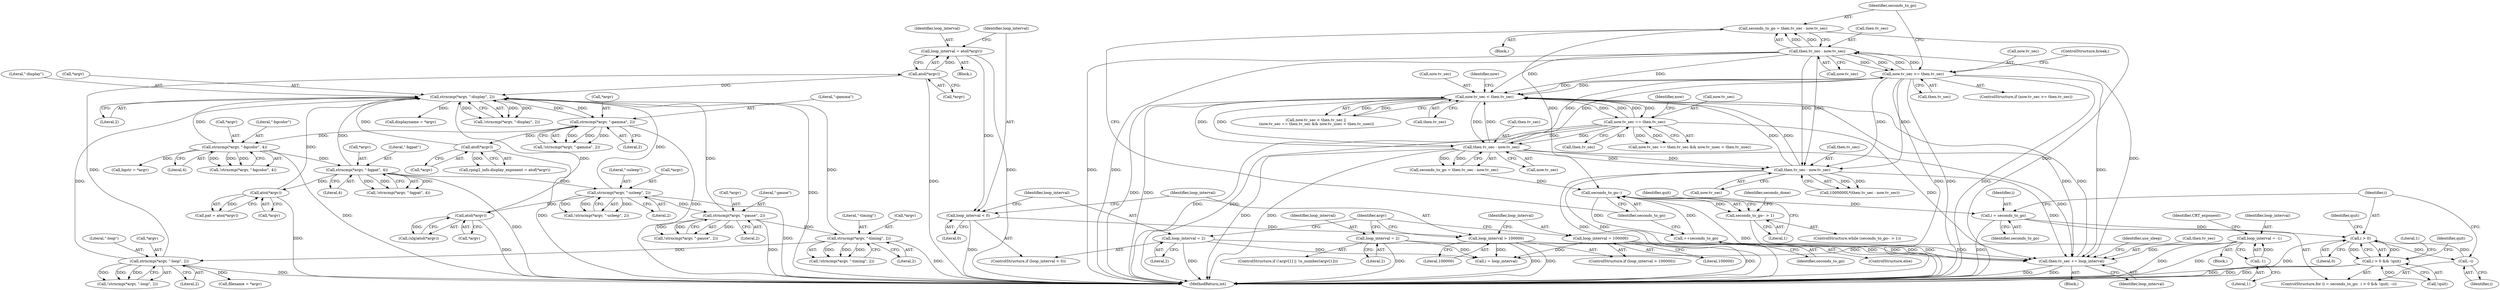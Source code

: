 digraph "0_Android_9d4853418ab2f754c2b63e091c29c5529b8b86ca_8@integer" {
"1000985" [label="(Call,seconds_to_go = then.tv_sec - now.tv_sec)"];
"1000987" [label="(Call,then.tv_sec - now.tv_sec)"];
"1000977" [label="(Call,now.tv_sec >= then.tv_sec)"];
"1000911" [label="(Call,then.tv_sec - now.tv_sec)"];
"1000889" [label="(Call,now.tv_sec == then.tv_sec)"];
"1000881" [label="(Call,now.tv_sec < then.tv_sec)"];
"1001013" [label="(Call,then.tv_sec - now.tv_sec)"];
"1000808" [label="(Call,then.tv_sec += loop_interval)"];
"1000467" [label="(Call,loop_interval = 2)"];
"1000475" [label="(Call,loop_interval = 100000)"];
"1000451" [label="(Call,loop_interval = 2)"];
"1000472" [label="(Call,loop_interval > 100000)"];
"1000464" [label="(Call,loop_interval < 0)"];
"1000458" [label="(Call,loop_interval = atol(*argv))"];
"1000460" [label="(Call,atol(*argv))"];
"1000431" [label="(Call,strncmp(*argv, \"-loop\", 2))"];
"1000419" [label="(Call,strncmp(*argv, \"-timing\", 2))"];
"1000407" [label="(Call,strncmp(*argv, \"-pause\", 2))"];
"1000379" [label="(Call,strncmp(*argv, \"-usleep\", 2))"];
"1000338" [label="(Call,strncmp(*argv, \"-bgpat\", 4))"];
"1000295" [label="(Call,strncmp(*argv, \"-bgcolor\", 4))"];
"1000262" [label="(Call,strncmp(*argv, \"-gamma\", 2))"];
"1000241" [label="(Call,strncmp(*argv, \"-display\", 2))"];
"1000281" [label="(Call,atof(*argv))"];
"1000398" [label="(Call,atol(*argv))"];
"1000355" [label="(Call,atoi(*argv))"];
"1000174" [label="(Call,loop_interval = -1)"];
"1000176" [label="(Call,-1)"];
"1000921" [label="(Call,seconds_to_go--)"];
"1000920" [label="(Call,seconds_to_go-- > 1)"];
"1000930" [label="(Call,i = seconds_to_go)"];
"1000934" [label="(Call,i > 0)"];
"1000933" [label="(Call,i > 0 && !quit)"];
"1000939" [label="(Call,--i)"];
"1000995" [label="(Call,++seconds_to_go)"];
"1000469" [label="(Literal,2)"];
"1000978" [label="(Call,now.tv_sec)"];
"1000296" [label="(Call,*argv)"];
"1000398" [label="(Call,atol(*argv))"];
"1000935" [label="(Identifier,i)"];
"1000933" [label="(Call,i > 0 && !quit)"];
"1000938" [label="(Identifier,quit)"];
"1000881" [label="(Call,now.tv_sec < then.tv_sec)"];
"1000807" [label="(Block,)"];
"1000255" [label="(Call,displayname = *argv)"];
"1000176" [label="(Call,-1)"];
"1000337" [label="(Call,!strncmp(*argv, \"-bgpat\", 4))"];
"1000995" [label="(Call,++seconds_to_go)"];
"1000915" [label="(Call,now.tv_sec)"];
"1000882" [label="(Call,now.tv_sec)"];
"1000419" [label="(Call,strncmp(*argv, \"-timing\", 2))"];
"1000975" [label="(Block,)"];
"1000261" [label="(Call,!strncmp(*argv, \"-gamma\", 2))"];
"1000265" [label="(Literal,\"-gamma\")"];
"1000976" [label="(ControlStructure,if (now.tv_sec >= then.tv_sec))"];
"1001099" [label="(MethodReturn,int)"];
"1000181" [label="(Identifier,CRT_exponent)"];
"1000940" [label="(Identifier,i)"];
"1000988" [label="(Call,then.tv_sec)"];
"1000263" [label="(Call,*argv)"];
"1000299" [label="(Literal,4)"];
"1000420" [label="(Call,*argv)"];
"1000147" [label="(Block,)"];
"1000880" [label="(Call,now.tv_sec < then.tv_sec ||\n (now.tv_sec == then.tv_sec && now.tv_usec < then.tv_usec))"];
"1000451" [label="(Call,loop_interval = 2)"];
"1000378" [label="(Call,!strncmp(*argv, \"-usleep\", 2))"];
"1000266" [label="(Literal,2)"];
"1000380" [label="(Call,*argv)"];
"1000929" [label="(ControlStructure,for (i = seconds_to_go;  i > 0 && !quit; --i))"];
"1000922" [label="(Identifier,seconds_to_go)"];
"1000406" [label="(Call,!strncmp(*argv, \"-pause\", 2))"];
"1000931" [label="(Identifier,i)"];
"1000985" [label="(Call,seconds_to_go = then.tv_sec - now.tv_sec)"];
"1001017" [label="(Call,now.tv_sec)"];
"1000890" [label="(Call,now.tv_sec)"];
"1000853" [label="(Call,i = loop_interval)"];
"1000998" [label="(Identifier,quit)"];
"1000461" [label="(Call,*argv)"];
"1000356" [label="(Call,*argv)"];
"1000244" [label="(Literal,\"-display\")"];
"1000463" [label="(ControlStructure,if (loop_interval < 0))"];
"1000453" [label="(Literal,2)"];
"1000431" [label="(Call,strncmp(*argv, \"-loop\", 2))"];
"1000430" [label="(Call,!strncmp(*argv, \"-loop\", 2))"];
"1000177" [label="(Literal,1)"];
"1000930" [label="(Call,i = seconds_to_go)"];
"1000435" [label="(Literal,2)"];
"1001011" [label="(Call,1000000L*(then.tv_sec - now.tv_sec))"];
"1000422" [label="(Literal,\"-timing\")"];
"1000407" [label="(Call,strncmp(*argv, \"-pause\", 2))"];
"1000382" [label="(Literal,\"-usleep\")"];
"1000277" [label="(Call,rpng2_info.display_exponent = atof(*argv))"];
"1000440" [label="(ControlStructure,if (!argv[1] || !is_number(argv[1])))"];
"1000814" [label="(Identifier,use_sleep)"];
"1000295" [label="(Call,strncmp(*argv, \"-bgcolor\", 4))"];
"1000996" [label="(Identifier,seconds_to_go)"];
"1000477" [label="(Literal,100000)"];
"1000423" [label="(Literal,2)"];
"1000396" [label="(Call,(ulg)atol(*argv))"];
"1000459" [label="(Identifier,loop_interval)"];
"1000467" [label="(Call,loop_interval = 2)"];
"1000408" [label="(Call,*argv)"];
"1000242" [label="(Call,*argv)"];
"1000934" [label="(Call,i > 0)"];
"1000476" [label="(Identifier,loop_interval)"];
"1000338" [label="(Call,strncmp(*argv, \"-bgpat\", 4))"];
"1000909" [label="(Call,seconds_to_go = then.tv_sec - now.tv_sec)"];
"1000809" [label="(Call,then.tv_sec)"];
"1000175" [label="(Identifier,loop_interval)"];
"1000994" [label="(ControlStructure,else)"];
"1000889" [label="(Call,now.tv_sec == then.tv_sec)"];
"1000174" [label="(Call,loop_interval = -1)"];
"1000921" [label="(Call,seconds_to_go--)"];
"1000808" [label="(Call,then.tv_sec += loop_interval)"];
"1000939" [label="(Call,--i)"];
"1000342" [label="(Literal,4)"];
"1000891" [label="(Identifier,now)"];
"1000475" [label="(Call,loop_interval = 100000)"];
"1000468" [label="(Identifier,loop_interval)"];
"1000487" [label="(Call,filename = *argv)"];
"1000339" [label="(Call,*argv)"];
"1000310" [label="(Call,bgstr = *argv)"];
"1000986" [label="(Identifier,seconds_to_go)"];
"1000355" [label="(Call,atoi(*argv))"];
"1000434" [label="(Literal,\"-loop\")"];
"1000920" [label="(Call,seconds_to_go-- > 1)"];
"1000399" [label="(Call,*argv)"];
"1000241" [label="(Call,strncmp(*argv, \"-display\", 2))"];
"1000410" [label="(Literal,\"-pause\")"];
"1000383" [label="(Literal,2)"];
"1000240" [label="(Call,!strncmp(*argv, \"-display\", 2))"];
"1000943" [label="(Literal,1)"];
"1000893" [label="(Call,then.tv_sec)"];
"1000281" [label="(Call,atof(*argv))"];
"1001013" [label="(Call,then.tv_sec - now.tv_sec)"];
"1000927" [label="(Identifier,seconds_done)"];
"1000455" [label="(Block,)"];
"1000341" [label="(Literal,\"-bgpat\")"];
"1000984" [label="(ControlStructure,break;)"];
"1000460" [label="(Call,atol(*argv))"];
"1000981" [label="(Call,then.tv_sec)"];
"1000473" [label="(Identifier,loop_interval)"];
"1000458" [label="(Call,loop_interval = atol(*argv))"];
"1000282" [label="(Call,*argv)"];
"1000294" [label="(Call,!strncmp(*argv, \"-bgcolor\", 4))"];
"1000471" [label="(ControlStructure,if (loop_interval > 100000))"];
"1000919" [label="(ControlStructure,while (seconds_to_go-- > 1))"];
"1000418" [label="(Call,!strncmp(*argv, \"-timing\", 2))"];
"1000235" [label="(Identifier,argv)"];
"1000812" [label="(Identifier,loop_interval)"];
"1000262" [label="(Call,strncmp(*argv, \"-gamma\", 2))"];
"1000911" [label="(Call,then.tv_sec - now.tv_sec)"];
"1000991" [label="(Call,now.tv_sec)"];
"1000465" [label="(Identifier,loop_interval)"];
"1000977" [label="(Call,now.tv_sec >= then.tv_sec)"];
"1000932" [label="(Identifier,seconds_to_go)"];
"1000245" [label="(Literal,2)"];
"1000472" [label="(Call,loop_interval > 100000)"];
"1000353" [label="(Call,pat = atoi(*argv))"];
"1000937" [label="(Call,!quit)"];
"1000885" [label="(Call,then.tv_sec)"];
"1001014" [label="(Call,then.tv_sec)"];
"1000298" [label="(Literal,\"-bgcolor\")"];
"1000912" [label="(Call,then.tv_sec)"];
"1000464" [label="(Call,loop_interval < 0)"];
"1000888" [label="(Call,now.tv_sec == then.tv_sec && now.tv_usec < then.tv_usec)"];
"1000966" [label="(Identifier,quit)"];
"1000466" [label="(Literal,0)"];
"1000898" [label="(Identifier,now)"];
"1000411" [label="(Literal,2)"];
"1000452" [label="(Identifier,loop_interval)"];
"1000474" [label="(Literal,100000)"];
"1000923" [label="(Literal,1)"];
"1000432" [label="(Call,*argv)"];
"1000379" [label="(Call,strncmp(*argv, \"-usleep\", 2))"];
"1000987" [label="(Call,then.tv_sec - now.tv_sec)"];
"1000936" [label="(Literal,0)"];
"1000985" -> "1000975"  [label="AST: "];
"1000985" -> "1000987"  [label="CFG: "];
"1000986" -> "1000985"  [label="AST: "];
"1000987" -> "1000985"  [label="AST: "];
"1000922" -> "1000985"  [label="CFG: "];
"1000985" -> "1001099"  [label="DDG: "];
"1000985" -> "1000921"  [label="DDG: "];
"1000987" -> "1000985"  [label="DDG: "];
"1000987" -> "1000985"  [label="DDG: "];
"1000987" -> "1000991"  [label="CFG: "];
"1000988" -> "1000987"  [label="AST: "];
"1000991" -> "1000987"  [label="AST: "];
"1000987" -> "1001099"  [label="DDG: "];
"1000987" -> "1001099"  [label="DDG: "];
"1000987" -> "1000808"  [label="DDG: "];
"1000987" -> "1000881"  [label="DDG: "];
"1000987" -> "1000881"  [label="DDG: "];
"1000987" -> "1000977"  [label="DDG: "];
"1000987" -> "1000977"  [label="DDG: "];
"1000977" -> "1000987"  [label="DDG: "];
"1000977" -> "1000987"  [label="DDG: "];
"1000987" -> "1001013"  [label="DDG: "];
"1000987" -> "1001013"  [label="DDG: "];
"1000977" -> "1000976"  [label="AST: "];
"1000977" -> "1000981"  [label="CFG: "];
"1000978" -> "1000977"  [label="AST: "];
"1000981" -> "1000977"  [label="AST: "];
"1000984" -> "1000977"  [label="CFG: "];
"1000986" -> "1000977"  [label="CFG: "];
"1000977" -> "1001099"  [label="DDG: "];
"1000977" -> "1001099"  [label="DDG: "];
"1000977" -> "1001099"  [label="DDG: "];
"1000977" -> "1000808"  [label="DDG: "];
"1000977" -> "1000881"  [label="DDG: "];
"1000977" -> "1000881"  [label="DDG: "];
"1000911" -> "1000977"  [label="DDG: "];
"1000911" -> "1000977"  [label="DDG: "];
"1000977" -> "1001013"  [label="DDG: "];
"1000977" -> "1001013"  [label="DDG: "];
"1000911" -> "1000909"  [label="AST: "];
"1000911" -> "1000915"  [label="CFG: "];
"1000912" -> "1000911"  [label="AST: "];
"1000915" -> "1000911"  [label="AST: "];
"1000909" -> "1000911"  [label="CFG: "];
"1000911" -> "1001099"  [label="DDG: "];
"1000911" -> "1001099"  [label="DDG: "];
"1000911" -> "1000808"  [label="DDG: "];
"1000911" -> "1000881"  [label="DDG: "];
"1000911" -> "1000881"  [label="DDG: "];
"1000911" -> "1000909"  [label="DDG: "];
"1000911" -> "1000909"  [label="DDG: "];
"1000889" -> "1000911"  [label="DDG: "];
"1000889" -> "1000911"  [label="DDG: "];
"1000881" -> "1000911"  [label="DDG: "];
"1000881" -> "1000911"  [label="DDG: "];
"1000911" -> "1001013"  [label="DDG: "];
"1000911" -> "1001013"  [label="DDG: "];
"1000889" -> "1000888"  [label="AST: "];
"1000889" -> "1000893"  [label="CFG: "];
"1000890" -> "1000889"  [label="AST: "];
"1000893" -> "1000889"  [label="AST: "];
"1000898" -> "1000889"  [label="CFG: "];
"1000888" -> "1000889"  [label="CFG: "];
"1000889" -> "1001099"  [label="DDG: "];
"1000889" -> "1001099"  [label="DDG: "];
"1000889" -> "1000808"  [label="DDG: "];
"1000889" -> "1000881"  [label="DDG: "];
"1000889" -> "1000881"  [label="DDG: "];
"1000889" -> "1000888"  [label="DDG: "];
"1000889" -> "1000888"  [label="DDG: "];
"1000881" -> "1000889"  [label="DDG: "];
"1000881" -> "1000889"  [label="DDG: "];
"1000881" -> "1000880"  [label="AST: "];
"1000881" -> "1000885"  [label="CFG: "];
"1000882" -> "1000881"  [label="AST: "];
"1000885" -> "1000881"  [label="AST: "];
"1000891" -> "1000881"  [label="CFG: "];
"1000880" -> "1000881"  [label="CFG: "];
"1000881" -> "1001099"  [label="DDG: "];
"1000881" -> "1001099"  [label="DDG: "];
"1000881" -> "1000808"  [label="DDG: "];
"1000881" -> "1000880"  [label="DDG: "];
"1000881" -> "1000880"  [label="DDG: "];
"1001013" -> "1000881"  [label="DDG: "];
"1001013" -> "1000881"  [label="DDG: "];
"1000808" -> "1000881"  [label="DDG: "];
"1001013" -> "1001011"  [label="AST: "];
"1001013" -> "1001017"  [label="CFG: "];
"1001014" -> "1001013"  [label="AST: "];
"1001017" -> "1001013"  [label="AST: "];
"1001011" -> "1001013"  [label="CFG: "];
"1001013" -> "1001099"  [label="DDG: "];
"1001013" -> "1001099"  [label="DDG: "];
"1001013" -> "1000808"  [label="DDG: "];
"1001013" -> "1001011"  [label="DDG: "];
"1001013" -> "1001011"  [label="DDG: "];
"1000808" -> "1000807"  [label="AST: "];
"1000808" -> "1000812"  [label="CFG: "];
"1000809" -> "1000808"  [label="AST: "];
"1000812" -> "1000808"  [label="AST: "];
"1000814" -> "1000808"  [label="CFG: "];
"1000808" -> "1001099"  [label="DDG: "];
"1000808" -> "1001099"  [label="DDG: "];
"1000467" -> "1000808"  [label="DDG: "];
"1000475" -> "1000808"  [label="DDG: "];
"1000451" -> "1000808"  [label="DDG: "];
"1000472" -> "1000808"  [label="DDG: "];
"1000174" -> "1000808"  [label="DDG: "];
"1000467" -> "1000463"  [label="AST: "];
"1000467" -> "1000469"  [label="CFG: "];
"1000468" -> "1000467"  [label="AST: "];
"1000469" -> "1000467"  [label="AST: "];
"1000235" -> "1000467"  [label="CFG: "];
"1000467" -> "1001099"  [label="DDG: "];
"1000467" -> "1000853"  [label="DDG: "];
"1000475" -> "1000471"  [label="AST: "];
"1000475" -> "1000477"  [label="CFG: "];
"1000476" -> "1000475"  [label="AST: "];
"1000477" -> "1000475"  [label="AST: "];
"1000235" -> "1000475"  [label="CFG: "];
"1000475" -> "1001099"  [label="DDG: "];
"1000475" -> "1000853"  [label="DDG: "];
"1000451" -> "1000440"  [label="AST: "];
"1000451" -> "1000453"  [label="CFG: "];
"1000452" -> "1000451"  [label="AST: "];
"1000453" -> "1000451"  [label="AST: "];
"1000235" -> "1000451"  [label="CFG: "];
"1000451" -> "1001099"  [label="DDG: "];
"1000451" -> "1000853"  [label="DDG: "];
"1000472" -> "1000471"  [label="AST: "];
"1000472" -> "1000474"  [label="CFG: "];
"1000473" -> "1000472"  [label="AST: "];
"1000474" -> "1000472"  [label="AST: "];
"1000235" -> "1000472"  [label="CFG: "];
"1000476" -> "1000472"  [label="CFG: "];
"1000472" -> "1001099"  [label="DDG: "];
"1000472" -> "1001099"  [label="DDG: "];
"1000464" -> "1000472"  [label="DDG: "];
"1000472" -> "1000853"  [label="DDG: "];
"1000464" -> "1000463"  [label="AST: "];
"1000464" -> "1000466"  [label="CFG: "];
"1000465" -> "1000464"  [label="AST: "];
"1000466" -> "1000464"  [label="AST: "];
"1000468" -> "1000464"  [label="CFG: "];
"1000473" -> "1000464"  [label="CFG: "];
"1000464" -> "1001099"  [label="DDG: "];
"1000458" -> "1000464"  [label="DDG: "];
"1000458" -> "1000455"  [label="AST: "];
"1000458" -> "1000460"  [label="CFG: "];
"1000459" -> "1000458"  [label="AST: "];
"1000460" -> "1000458"  [label="AST: "];
"1000465" -> "1000458"  [label="CFG: "];
"1000458" -> "1001099"  [label="DDG: "];
"1000460" -> "1000458"  [label="DDG: "];
"1000460" -> "1000461"  [label="CFG: "];
"1000461" -> "1000460"  [label="AST: "];
"1000460" -> "1001099"  [label="DDG: "];
"1000460" -> "1000241"  [label="DDG: "];
"1000431" -> "1000460"  [label="DDG: "];
"1000431" -> "1000430"  [label="AST: "];
"1000431" -> "1000435"  [label="CFG: "];
"1000432" -> "1000431"  [label="AST: "];
"1000434" -> "1000431"  [label="AST: "];
"1000435" -> "1000431"  [label="AST: "];
"1000430" -> "1000431"  [label="CFG: "];
"1000431" -> "1001099"  [label="DDG: "];
"1000431" -> "1000241"  [label="DDG: "];
"1000431" -> "1000430"  [label="DDG: "];
"1000431" -> "1000430"  [label="DDG: "];
"1000431" -> "1000430"  [label="DDG: "];
"1000419" -> "1000431"  [label="DDG: "];
"1000431" -> "1000487"  [label="DDG: "];
"1000419" -> "1000418"  [label="AST: "];
"1000419" -> "1000423"  [label="CFG: "];
"1000420" -> "1000419"  [label="AST: "];
"1000422" -> "1000419"  [label="AST: "];
"1000423" -> "1000419"  [label="AST: "];
"1000418" -> "1000419"  [label="CFG: "];
"1000419" -> "1001099"  [label="DDG: "];
"1000419" -> "1000241"  [label="DDG: "];
"1000419" -> "1000418"  [label="DDG: "];
"1000419" -> "1000418"  [label="DDG: "];
"1000419" -> "1000418"  [label="DDG: "];
"1000407" -> "1000419"  [label="DDG: "];
"1000407" -> "1000406"  [label="AST: "];
"1000407" -> "1000411"  [label="CFG: "];
"1000408" -> "1000407"  [label="AST: "];
"1000410" -> "1000407"  [label="AST: "];
"1000411" -> "1000407"  [label="AST: "];
"1000406" -> "1000407"  [label="CFG: "];
"1000407" -> "1001099"  [label="DDG: "];
"1000407" -> "1000241"  [label="DDG: "];
"1000407" -> "1000406"  [label="DDG: "];
"1000407" -> "1000406"  [label="DDG: "];
"1000407" -> "1000406"  [label="DDG: "];
"1000379" -> "1000407"  [label="DDG: "];
"1000379" -> "1000378"  [label="AST: "];
"1000379" -> "1000383"  [label="CFG: "];
"1000380" -> "1000379"  [label="AST: "];
"1000382" -> "1000379"  [label="AST: "];
"1000383" -> "1000379"  [label="AST: "];
"1000378" -> "1000379"  [label="CFG: "];
"1000379" -> "1001099"  [label="DDG: "];
"1000379" -> "1000241"  [label="DDG: "];
"1000379" -> "1000378"  [label="DDG: "];
"1000379" -> "1000378"  [label="DDG: "];
"1000379" -> "1000378"  [label="DDG: "];
"1000338" -> "1000379"  [label="DDG: "];
"1000379" -> "1000398"  [label="DDG: "];
"1000338" -> "1000337"  [label="AST: "];
"1000338" -> "1000342"  [label="CFG: "];
"1000339" -> "1000338"  [label="AST: "];
"1000341" -> "1000338"  [label="AST: "];
"1000342" -> "1000338"  [label="AST: "];
"1000337" -> "1000338"  [label="CFG: "];
"1000338" -> "1001099"  [label="DDG: "];
"1000338" -> "1000241"  [label="DDG: "];
"1000338" -> "1000337"  [label="DDG: "];
"1000338" -> "1000337"  [label="DDG: "];
"1000338" -> "1000337"  [label="DDG: "];
"1000295" -> "1000338"  [label="DDG: "];
"1000338" -> "1000355"  [label="DDG: "];
"1000295" -> "1000294"  [label="AST: "];
"1000295" -> "1000299"  [label="CFG: "];
"1000296" -> "1000295"  [label="AST: "];
"1000298" -> "1000295"  [label="AST: "];
"1000299" -> "1000295"  [label="AST: "];
"1000294" -> "1000295"  [label="CFG: "];
"1000295" -> "1001099"  [label="DDG: "];
"1000295" -> "1000241"  [label="DDG: "];
"1000295" -> "1000294"  [label="DDG: "];
"1000295" -> "1000294"  [label="DDG: "];
"1000295" -> "1000294"  [label="DDG: "];
"1000262" -> "1000295"  [label="DDG: "];
"1000295" -> "1000310"  [label="DDG: "];
"1000262" -> "1000261"  [label="AST: "];
"1000262" -> "1000266"  [label="CFG: "];
"1000263" -> "1000262"  [label="AST: "];
"1000265" -> "1000262"  [label="AST: "];
"1000266" -> "1000262"  [label="AST: "];
"1000261" -> "1000262"  [label="CFG: "];
"1000262" -> "1001099"  [label="DDG: "];
"1000262" -> "1000241"  [label="DDG: "];
"1000262" -> "1000261"  [label="DDG: "];
"1000262" -> "1000261"  [label="DDG: "];
"1000262" -> "1000261"  [label="DDG: "];
"1000241" -> "1000262"  [label="DDG: "];
"1000262" -> "1000281"  [label="DDG: "];
"1000241" -> "1000240"  [label="AST: "];
"1000241" -> "1000245"  [label="CFG: "];
"1000242" -> "1000241"  [label="AST: "];
"1000244" -> "1000241"  [label="AST: "];
"1000245" -> "1000241"  [label="AST: "];
"1000240" -> "1000241"  [label="CFG: "];
"1000241" -> "1001099"  [label="DDG: "];
"1000241" -> "1000240"  [label="DDG: "];
"1000241" -> "1000240"  [label="DDG: "];
"1000241" -> "1000240"  [label="DDG: "];
"1000281" -> "1000241"  [label="DDG: "];
"1000398" -> "1000241"  [label="DDG: "];
"1000355" -> "1000241"  [label="DDG: "];
"1000241" -> "1000255"  [label="DDG: "];
"1000281" -> "1000277"  [label="AST: "];
"1000281" -> "1000282"  [label="CFG: "];
"1000282" -> "1000281"  [label="AST: "];
"1000277" -> "1000281"  [label="CFG: "];
"1000281" -> "1001099"  [label="DDG: "];
"1000281" -> "1000277"  [label="DDG: "];
"1000398" -> "1000396"  [label="AST: "];
"1000398" -> "1000399"  [label="CFG: "];
"1000399" -> "1000398"  [label="AST: "];
"1000396" -> "1000398"  [label="CFG: "];
"1000398" -> "1001099"  [label="DDG: "];
"1000398" -> "1000396"  [label="DDG: "];
"1000355" -> "1000353"  [label="AST: "];
"1000355" -> "1000356"  [label="CFG: "];
"1000356" -> "1000355"  [label="AST: "];
"1000353" -> "1000355"  [label="CFG: "];
"1000355" -> "1001099"  [label="DDG: "];
"1000355" -> "1000353"  [label="DDG: "];
"1000174" -> "1000147"  [label="AST: "];
"1000174" -> "1000176"  [label="CFG: "];
"1000175" -> "1000174"  [label="AST: "];
"1000176" -> "1000174"  [label="AST: "];
"1000181" -> "1000174"  [label="CFG: "];
"1000174" -> "1001099"  [label="DDG: "];
"1000174" -> "1001099"  [label="DDG: "];
"1000176" -> "1000174"  [label="DDG: "];
"1000174" -> "1000853"  [label="DDG: "];
"1000176" -> "1000177"  [label="CFG: "];
"1000177" -> "1000176"  [label="AST: "];
"1000921" -> "1000920"  [label="AST: "];
"1000921" -> "1000922"  [label="CFG: "];
"1000922" -> "1000921"  [label="AST: "];
"1000923" -> "1000921"  [label="CFG: "];
"1000921" -> "1001099"  [label="DDG: "];
"1000921" -> "1000920"  [label="DDG: "];
"1000995" -> "1000921"  [label="DDG: "];
"1000909" -> "1000921"  [label="DDG: "];
"1000921" -> "1000930"  [label="DDG: "];
"1000921" -> "1000995"  [label="DDG: "];
"1000920" -> "1000919"  [label="AST: "];
"1000920" -> "1000923"  [label="CFG: "];
"1000923" -> "1000920"  [label="AST: "];
"1000927" -> "1000920"  [label="CFG: "];
"1000998" -> "1000920"  [label="CFG: "];
"1000920" -> "1001099"  [label="DDG: "];
"1000930" -> "1000929"  [label="AST: "];
"1000930" -> "1000932"  [label="CFG: "];
"1000931" -> "1000930"  [label="AST: "];
"1000932" -> "1000930"  [label="AST: "];
"1000935" -> "1000930"  [label="CFG: "];
"1000930" -> "1001099"  [label="DDG: "];
"1000930" -> "1000934"  [label="DDG: "];
"1000934" -> "1000933"  [label="AST: "];
"1000934" -> "1000936"  [label="CFG: "];
"1000935" -> "1000934"  [label="AST: "];
"1000936" -> "1000934"  [label="AST: "];
"1000938" -> "1000934"  [label="CFG: "];
"1000933" -> "1000934"  [label="CFG: "];
"1000934" -> "1001099"  [label="DDG: "];
"1000934" -> "1000933"  [label="DDG: "];
"1000934" -> "1000933"  [label="DDG: "];
"1000939" -> "1000934"  [label="DDG: "];
"1000934" -> "1000939"  [label="DDG: "];
"1000933" -> "1000929"  [label="AST: "];
"1000933" -> "1000937"  [label="CFG: "];
"1000937" -> "1000933"  [label="AST: "];
"1000943" -> "1000933"  [label="CFG: "];
"1000966" -> "1000933"  [label="CFG: "];
"1000933" -> "1001099"  [label="DDG: "];
"1000933" -> "1001099"  [label="DDG: "];
"1000933" -> "1001099"  [label="DDG: "];
"1000937" -> "1000933"  [label="DDG: "];
"1000939" -> "1000929"  [label="AST: "];
"1000939" -> "1000940"  [label="CFG: "];
"1000940" -> "1000939"  [label="AST: "];
"1000935" -> "1000939"  [label="CFG: "];
"1000995" -> "1000994"  [label="AST: "];
"1000995" -> "1000996"  [label="CFG: "];
"1000996" -> "1000995"  [label="AST: "];
"1000922" -> "1000995"  [label="CFG: "];
}
